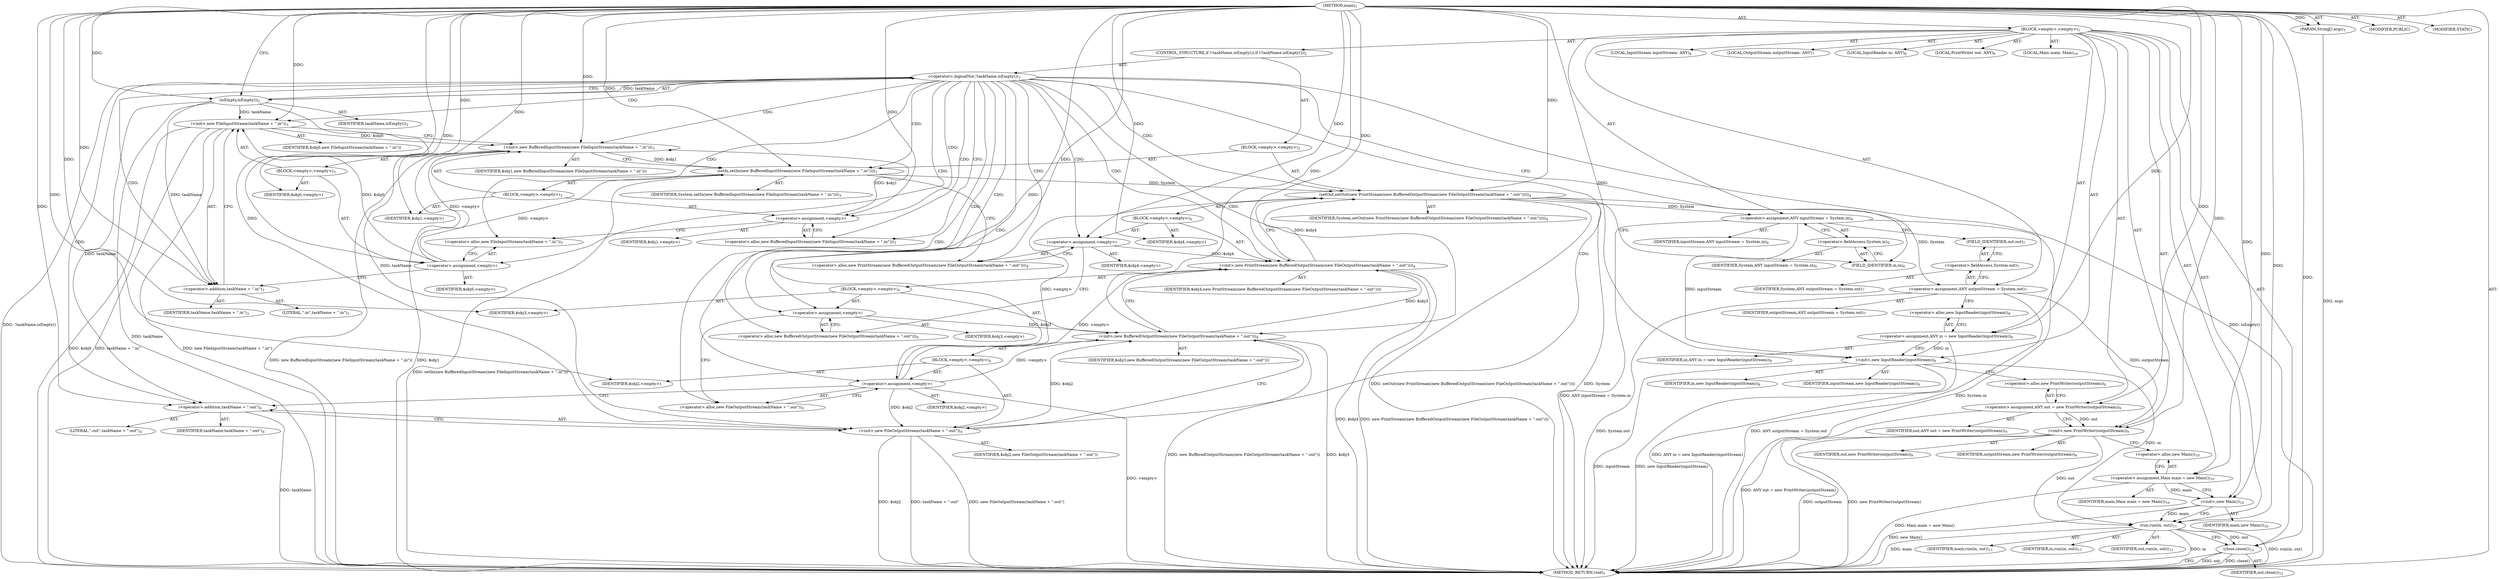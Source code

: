 digraph "main" {  
"23" [label = <(METHOD,main)<SUB>1</SUB>> ]
"24" [label = <(PARAM,String[] args)<SUB>1</SUB>> ]
"25" [label = <(BLOCK,&lt;empty&gt;,&lt;empty&gt;)<SUB>1</SUB>> ]
"26" [label = <(CONTROL_STRUCTURE,if (!taskName.isEmpty()),if (!taskName.isEmpty()))<SUB>2</SUB>> ]
"27" [label = <(&lt;operator&gt;.logicalNot,!taskName.isEmpty())<SUB>2</SUB>> ]
"28" [label = <(isEmpty,isEmpty())<SUB>2</SUB>> ]
"29" [label = <(IDENTIFIER,taskName,isEmpty())<SUB>2</SUB>> ]
"30" [label = <(BLOCK,&lt;empty&gt;,&lt;empty&gt;)<SUB>2</SUB>> ]
"31" [label = <(setIn,setIn(new BufferedInputStream(new FileInputStream(taskName + &quot;.in&quot;))))<SUB>3</SUB>> ]
"32" [label = <(IDENTIFIER,System,setIn(new BufferedInputStream(new FileInputStream(taskName + &quot;.in&quot;))))<SUB>3</SUB>> ]
"33" [label = <(BLOCK,&lt;empty&gt;,&lt;empty&gt;)<SUB>3</SUB>> ]
"34" [label = <(&lt;operator&gt;.assignment,&lt;empty&gt;)> ]
"35" [label = <(IDENTIFIER,$obj1,&lt;empty&gt;)> ]
"36" [label = <(&lt;operator&gt;.alloc,new BufferedInputStream(new FileInputStream(taskName + &quot;.in&quot;)))<SUB>3</SUB>> ]
"37" [label = <(&lt;init&gt;,new BufferedInputStream(new FileInputStream(taskName + &quot;.in&quot;)))<SUB>3</SUB>> ]
"38" [label = <(IDENTIFIER,$obj1,new BufferedInputStream(new FileInputStream(taskName + &quot;.in&quot;)))> ]
"39" [label = <(BLOCK,&lt;empty&gt;,&lt;empty&gt;)<SUB>3</SUB>> ]
"40" [label = <(&lt;operator&gt;.assignment,&lt;empty&gt;)> ]
"41" [label = <(IDENTIFIER,$obj0,&lt;empty&gt;)> ]
"42" [label = <(&lt;operator&gt;.alloc,new FileInputStream(taskName + &quot;.in&quot;))<SUB>3</SUB>> ]
"43" [label = <(&lt;init&gt;,new FileInputStream(taskName + &quot;.in&quot;))<SUB>3</SUB>> ]
"44" [label = <(IDENTIFIER,$obj0,new FileInputStream(taskName + &quot;.in&quot;))> ]
"45" [label = <(&lt;operator&gt;.addition,taskName + &quot;.in&quot;)<SUB>3</SUB>> ]
"46" [label = <(IDENTIFIER,taskName,taskName + &quot;.in&quot;)<SUB>3</SUB>> ]
"47" [label = <(LITERAL,&quot;.in&quot;,taskName + &quot;.in&quot;)<SUB>3</SUB>> ]
"48" [label = <(IDENTIFIER,$obj0,&lt;empty&gt;)> ]
"49" [label = <(IDENTIFIER,$obj1,&lt;empty&gt;)> ]
"50" [label = <(setOut,setOut(new PrintStream(new BufferedOutputStream(new FileOutputStream(taskName + &quot;.out&quot;)))))<SUB>4</SUB>> ]
"51" [label = <(IDENTIFIER,System,setOut(new PrintStream(new BufferedOutputStream(new FileOutputStream(taskName + &quot;.out&quot;)))))<SUB>4</SUB>> ]
"52" [label = <(BLOCK,&lt;empty&gt;,&lt;empty&gt;)<SUB>4</SUB>> ]
"53" [label = <(&lt;operator&gt;.assignment,&lt;empty&gt;)> ]
"54" [label = <(IDENTIFIER,$obj4,&lt;empty&gt;)> ]
"55" [label = <(&lt;operator&gt;.alloc,new PrintStream(new BufferedOutputStream(new FileOutputStream(taskName + &quot;.out&quot;))))<SUB>4</SUB>> ]
"56" [label = <(&lt;init&gt;,new PrintStream(new BufferedOutputStream(new FileOutputStream(taskName + &quot;.out&quot;))))<SUB>4</SUB>> ]
"57" [label = <(IDENTIFIER,$obj4,new PrintStream(new BufferedOutputStream(new FileOutputStream(taskName + &quot;.out&quot;))))> ]
"58" [label = <(BLOCK,&lt;empty&gt;,&lt;empty&gt;)<SUB>4</SUB>> ]
"59" [label = <(&lt;operator&gt;.assignment,&lt;empty&gt;)> ]
"60" [label = <(IDENTIFIER,$obj3,&lt;empty&gt;)> ]
"61" [label = <(&lt;operator&gt;.alloc,new BufferedOutputStream(new FileOutputStream(taskName + &quot;.out&quot;)))<SUB>4</SUB>> ]
"62" [label = <(&lt;init&gt;,new BufferedOutputStream(new FileOutputStream(taskName + &quot;.out&quot;)))<SUB>4</SUB>> ]
"63" [label = <(IDENTIFIER,$obj3,new BufferedOutputStream(new FileOutputStream(taskName + &quot;.out&quot;)))> ]
"64" [label = <(BLOCK,&lt;empty&gt;,&lt;empty&gt;)<SUB>4</SUB>> ]
"65" [label = <(&lt;operator&gt;.assignment,&lt;empty&gt;)> ]
"66" [label = <(IDENTIFIER,$obj2,&lt;empty&gt;)> ]
"67" [label = <(&lt;operator&gt;.alloc,new FileOutputStream(taskName + &quot;.out&quot;))<SUB>4</SUB>> ]
"68" [label = <(&lt;init&gt;,new FileOutputStream(taskName + &quot;.out&quot;))<SUB>4</SUB>> ]
"69" [label = <(IDENTIFIER,$obj2,new FileOutputStream(taskName + &quot;.out&quot;))> ]
"70" [label = <(&lt;operator&gt;.addition,taskName + &quot;.out&quot;)<SUB>4</SUB>> ]
"71" [label = <(IDENTIFIER,taskName,taskName + &quot;.out&quot;)<SUB>4</SUB>> ]
"72" [label = <(LITERAL,&quot;.out&quot;,taskName + &quot;.out&quot;)<SUB>4</SUB>> ]
"73" [label = <(IDENTIFIER,$obj2,&lt;empty&gt;)> ]
"74" [label = <(IDENTIFIER,$obj3,&lt;empty&gt;)> ]
"75" [label = <(IDENTIFIER,$obj4,&lt;empty&gt;)> ]
"76" [label = <(LOCAL,InputStream inputStream: ANY)<SUB>6</SUB>> ]
"77" [label = <(&lt;operator&gt;.assignment,ANY inputStream = System.in)<SUB>6</SUB>> ]
"78" [label = <(IDENTIFIER,inputStream,ANY inputStream = System.in)<SUB>6</SUB>> ]
"79" [label = <(&lt;operator&gt;.fieldAccess,System.in)<SUB>6</SUB>> ]
"80" [label = <(IDENTIFIER,System,ANY inputStream = System.in)<SUB>6</SUB>> ]
"81" [label = <(FIELD_IDENTIFIER,in,in)<SUB>6</SUB>> ]
"82" [label = <(LOCAL,OutputStream outputStream: ANY)<SUB>7</SUB>> ]
"83" [label = <(&lt;operator&gt;.assignment,ANY outputStream = System.out)<SUB>7</SUB>> ]
"84" [label = <(IDENTIFIER,outputStream,ANY outputStream = System.out)<SUB>7</SUB>> ]
"85" [label = <(&lt;operator&gt;.fieldAccess,System.out)<SUB>7</SUB>> ]
"86" [label = <(IDENTIFIER,System,ANY outputStream = System.out)<SUB>7</SUB>> ]
"87" [label = <(FIELD_IDENTIFIER,out,out)<SUB>7</SUB>> ]
"4" [label = <(LOCAL,InputReader in: ANY)<SUB>8</SUB>> ]
"88" [label = <(&lt;operator&gt;.assignment,ANY in = new InputReader(inputStream))<SUB>8</SUB>> ]
"89" [label = <(IDENTIFIER,in,ANY in = new InputReader(inputStream))<SUB>8</SUB>> ]
"90" [label = <(&lt;operator&gt;.alloc,new InputReader(inputStream))<SUB>8</SUB>> ]
"91" [label = <(&lt;init&gt;,new InputReader(inputStream))<SUB>8</SUB>> ]
"3" [label = <(IDENTIFIER,in,new InputReader(inputStream))<SUB>8</SUB>> ]
"92" [label = <(IDENTIFIER,inputStream,new InputReader(inputStream))<SUB>8</SUB>> ]
"6" [label = <(LOCAL,PrintWriter out: ANY)<SUB>9</SUB>> ]
"93" [label = <(&lt;operator&gt;.assignment,ANY out = new PrintWriter(outputStream))<SUB>9</SUB>> ]
"94" [label = <(IDENTIFIER,out,ANY out = new PrintWriter(outputStream))<SUB>9</SUB>> ]
"95" [label = <(&lt;operator&gt;.alloc,new PrintWriter(outputStream))<SUB>9</SUB>> ]
"96" [label = <(&lt;init&gt;,new PrintWriter(outputStream))<SUB>9</SUB>> ]
"5" [label = <(IDENTIFIER,out,new PrintWriter(outputStream))<SUB>9</SUB>> ]
"97" [label = <(IDENTIFIER,outputStream,new PrintWriter(outputStream))<SUB>9</SUB>> ]
"8" [label = <(LOCAL,Main main: Main)<SUB>10</SUB>> ]
"98" [label = <(&lt;operator&gt;.assignment,Main main = new Main())<SUB>10</SUB>> ]
"99" [label = <(IDENTIFIER,main,Main main = new Main())<SUB>10</SUB>> ]
"100" [label = <(&lt;operator&gt;.alloc,new Main())<SUB>10</SUB>> ]
"101" [label = <(&lt;init&gt;,new Main())<SUB>10</SUB>> ]
"7" [label = <(IDENTIFIER,main,new Main())<SUB>10</SUB>> ]
"102" [label = <(run,run(in, out))<SUB>11</SUB>> ]
"103" [label = <(IDENTIFIER,main,run(in, out))<SUB>11</SUB>> ]
"104" [label = <(IDENTIFIER,in,run(in, out))<SUB>11</SUB>> ]
"105" [label = <(IDENTIFIER,out,run(in, out))<SUB>11</SUB>> ]
"106" [label = <(close,close())<SUB>12</SUB>> ]
"107" [label = <(IDENTIFIER,out,close())<SUB>12</SUB>> ]
"108" [label = <(MODIFIER,PUBLIC)> ]
"109" [label = <(MODIFIER,STATIC)> ]
"110" [label = <(METHOD_RETURN,void)<SUB>1</SUB>> ]
  "23" -> "24"  [ label = "AST: "] 
  "23" -> "25"  [ label = "AST: "] 
  "23" -> "108"  [ label = "AST: "] 
  "23" -> "109"  [ label = "AST: "] 
  "23" -> "110"  [ label = "AST: "] 
  "25" -> "26"  [ label = "AST: "] 
  "25" -> "76"  [ label = "AST: "] 
  "25" -> "77"  [ label = "AST: "] 
  "25" -> "82"  [ label = "AST: "] 
  "25" -> "83"  [ label = "AST: "] 
  "25" -> "4"  [ label = "AST: "] 
  "25" -> "88"  [ label = "AST: "] 
  "25" -> "91"  [ label = "AST: "] 
  "25" -> "6"  [ label = "AST: "] 
  "25" -> "93"  [ label = "AST: "] 
  "25" -> "96"  [ label = "AST: "] 
  "25" -> "8"  [ label = "AST: "] 
  "25" -> "98"  [ label = "AST: "] 
  "25" -> "101"  [ label = "AST: "] 
  "25" -> "102"  [ label = "AST: "] 
  "25" -> "106"  [ label = "AST: "] 
  "26" -> "27"  [ label = "AST: "] 
  "26" -> "30"  [ label = "AST: "] 
  "27" -> "28"  [ label = "AST: "] 
  "28" -> "29"  [ label = "AST: "] 
  "30" -> "31"  [ label = "AST: "] 
  "30" -> "50"  [ label = "AST: "] 
  "31" -> "32"  [ label = "AST: "] 
  "31" -> "33"  [ label = "AST: "] 
  "33" -> "34"  [ label = "AST: "] 
  "33" -> "37"  [ label = "AST: "] 
  "33" -> "49"  [ label = "AST: "] 
  "34" -> "35"  [ label = "AST: "] 
  "34" -> "36"  [ label = "AST: "] 
  "37" -> "38"  [ label = "AST: "] 
  "37" -> "39"  [ label = "AST: "] 
  "39" -> "40"  [ label = "AST: "] 
  "39" -> "43"  [ label = "AST: "] 
  "39" -> "48"  [ label = "AST: "] 
  "40" -> "41"  [ label = "AST: "] 
  "40" -> "42"  [ label = "AST: "] 
  "43" -> "44"  [ label = "AST: "] 
  "43" -> "45"  [ label = "AST: "] 
  "45" -> "46"  [ label = "AST: "] 
  "45" -> "47"  [ label = "AST: "] 
  "50" -> "51"  [ label = "AST: "] 
  "50" -> "52"  [ label = "AST: "] 
  "52" -> "53"  [ label = "AST: "] 
  "52" -> "56"  [ label = "AST: "] 
  "52" -> "75"  [ label = "AST: "] 
  "53" -> "54"  [ label = "AST: "] 
  "53" -> "55"  [ label = "AST: "] 
  "56" -> "57"  [ label = "AST: "] 
  "56" -> "58"  [ label = "AST: "] 
  "58" -> "59"  [ label = "AST: "] 
  "58" -> "62"  [ label = "AST: "] 
  "58" -> "74"  [ label = "AST: "] 
  "59" -> "60"  [ label = "AST: "] 
  "59" -> "61"  [ label = "AST: "] 
  "62" -> "63"  [ label = "AST: "] 
  "62" -> "64"  [ label = "AST: "] 
  "64" -> "65"  [ label = "AST: "] 
  "64" -> "68"  [ label = "AST: "] 
  "64" -> "73"  [ label = "AST: "] 
  "65" -> "66"  [ label = "AST: "] 
  "65" -> "67"  [ label = "AST: "] 
  "68" -> "69"  [ label = "AST: "] 
  "68" -> "70"  [ label = "AST: "] 
  "70" -> "71"  [ label = "AST: "] 
  "70" -> "72"  [ label = "AST: "] 
  "77" -> "78"  [ label = "AST: "] 
  "77" -> "79"  [ label = "AST: "] 
  "79" -> "80"  [ label = "AST: "] 
  "79" -> "81"  [ label = "AST: "] 
  "83" -> "84"  [ label = "AST: "] 
  "83" -> "85"  [ label = "AST: "] 
  "85" -> "86"  [ label = "AST: "] 
  "85" -> "87"  [ label = "AST: "] 
  "88" -> "89"  [ label = "AST: "] 
  "88" -> "90"  [ label = "AST: "] 
  "91" -> "3"  [ label = "AST: "] 
  "91" -> "92"  [ label = "AST: "] 
  "93" -> "94"  [ label = "AST: "] 
  "93" -> "95"  [ label = "AST: "] 
  "96" -> "5"  [ label = "AST: "] 
  "96" -> "97"  [ label = "AST: "] 
  "98" -> "99"  [ label = "AST: "] 
  "98" -> "100"  [ label = "AST: "] 
  "101" -> "7"  [ label = "AST: "] 
  "102" -> "103"  [ label = "AST: "] 
  "102" -> "104"  [ label = "AST: "] 
  "102" -> "105"  [ label = "AST: "] 
  "106" -> "107"  [ label = "AST: "] 
  "77" -> "87"  [ label = "CFG: "] 
  "83" -> "90"  [ label = "CFG: "] 
  "88" -> "91"  [ label = "CFG: "] 
  "91" -> "95"  [ label = "CFG: "] 
  "93" -> "96"  [ label = "CFG: "] 
  "96" -> "100"  [ label = "CFG: "] 
  "98" -> "101"  [ label = "CFG: "] 
  "101" -> "102"  [ label = "CFG: "] 
  "102" -> "106"  [ label = "CFG: "] 
  "106" -> "110"  [ label = "CFG: "] 
  "27" -> "36"  [ label = "CFG: "] 
  "27" -> "81"  [ label = "CFG: "] 
  "79" -> "77"  [ label = "CFG: "] 
  "85" -> "83"  [ label = "CFG: "] 
  "90" -> "88"  [ label = "CFG: "] 
  "95" -> "93"  [ label = "CFG: "] 
  "100" -> "98"  [ label = "CFG: "] 
  "28" -> "27"  [ label = "CFG: "] 
  "31" -> "55"  [ label = "CFG: "] 
  "50" -> "81"  [ label = "CFG: "] 
  "81" -> "79"  [ label = "CFG: "] 
  "87" -> "85"  [ label = "CFG: "] 
  "34" -> "42"  [ label = "CFG: "] 
  "37" -> "31"  [ label = "CFG: "] 
  "53" -> "61"  [ label = "CFG: "] 
  "56" -> "50"  [ label = "CFG: "] 
  "36" -> "34"  [ label = "CFG: "] 
  "55" -> "53"  [ label = "CFG: "] 
  "40" -> "45"  [ label = "CFG: "] 
  "43" -> "37"  [ label = "CFG: "] 
  "59" -> "67"  [ label = "CFG: "] 
  "62" -> "56"  [ label = "CFG: "] 
  "42" -> "40"  [ label = "CFG: "] 
  "45" -> "43"  [ label = "CFG: "] 
  "61" -> "59"  [ label = "CFG: "] 
  "65" -> "70"  [ label = "CFG: "] 
  "68" -> "62"  [ label = "CFG: "] 
  "67" -> "65"  [ label = "CFG: "] 
  "70" -> "68"  [ label = "CFG: "] 
  "23" -> "28"  [ label = "CFG: "] 
  "24" -> "110"  [ label = "DDG: args"] 
  "28" -> "110"  [ label = "DDG: taskName"] 
  "27" -> "110"  [ label = "DDG: isEmpty()"] 
  "27" -> "110"  [ label = "DDG: !taskName.isEmpty()"] 
  "37" -> "110"  [ label = "DDG: $obj1"] 
  "43" -> "110"  [ label = "DDG: $obj0"] 
  "43" -> "110"  [ label = "DDG: taskName + &quot;.in&quot;"] 
  "43" -> "110"  [ label = "DDG: new FileInputStream(taskName + &quot;.in&quot;)"] 
  "37" -> "110"  [ label = "DDG: new BufferedInputStream(new FileInputStream(taskName + &quot;.in&quot;))"] 
  "31" -> "110"  [ label = "DDG: setIn(new BufferedInputStream(new FileInputStream(taskName + &quot;.in&quot;)))"] 
  "50" -> "110"  [ label = "DDG: System"] 
  "56" -> "110"  [ label = "DDG: $obj4"] 
  "62" -> "110"  [ label = "DDG: $obj3"] 
  "65" -> "110"  [ label = "DDG: &lt;empty&gt;"] 
  "68" -> "110"  [ label = "DDG: $obj2"] 
  "70" -> "110"  [ label = "DDG: taskName"] 
  "68" -> "110"  [ label = "DDG: taskName + &quot;.out&quot;"] 
  "68" -> "110"  [ label = "DDG: new FileOutputStream(taskName + &quot;.out&quot;)"] 
  "62" -> "110"  [ label = "DDG: new BufferedOutputStream(new FileOutputStream(taskName + &quot;.out&quot;))"] 
  "56" -> "110"  [ label = "DDG: new PrintStream(new BufferedOutputStream(new FileOutputStream(taskName + &quot;.out&quot;)))"] 
  "50" -> "110"  [ label = "DDG: setOut(new PrintStream(new BufferedOutputStream(new FileOutputStream(taskName + &quot;.out&quot;))))"] 
  "77" -> "110"  [ label = "DDG: System.in"] 
  "77" -> "110"  [ label = "DDG: ANY inputStream = System.in"] 
  "83" -> "110"  [ label = "DDG: System.out"] 
  "83" -> "110"  [ label = "DDG: ANY outputStream = System.out"] 
  "88" -> "110"  [ label = "DDG: ANY in = new InputReader(inputStream)"] 
  "91" -> "110"  [ label = "DDG: inputStream"] 
  "91" -> "110"  [ label = "DDG: new InputReader(inputStream)"] 
  "93" -> "110"  [ label = "DDG: ANY out = new PrintWriter(outputStream)"] 
  "96" -> "110"  [ label = "DDG: outputStream"] 
  "96" -> "110"  [ label = "DDG: new PrintWriter(outputStream)"] 
  "98" -> "110"  [ label = "DDG: Main main = new Main()"] 
  "101" -> "110"  [ label = "DDG: new Main()"] 
  "102" -> "110"  [ label = "DDG: main"] 
  "102" -> "110"  [ label = "DDG: in"] 
  "102" -> "110"  [ label = "DDG: run(in, out)"] 
  "106" -> "110"  [ label = "DDG: out"] 
  "106" -> "110"  [ label = "DDG: close()"] 
  "23" -> "24"  [ label = "DDG: "] 
  "50" -> "77"  [ label = "DDG: System"] 
  "50" -> "83"  [ label = "DDG: System"] 
  "23" -> "88"  [ label = "DDG: "] 
  "23" -> "93"  [ label = "DDG: "] 
  "23" -> "98"  [ label = "DDG: "] 
  "88" -> "91"  [ label = "DDG: in"] 
  "23" -> "91"  [ label = "DDG: "] 
  "77" -> "91"  [ label = "DDG: inputStream"] 
  "93" -> "96"  [ label = "DDG: out"] 
  "23" -> "96"  [ label = "DDG: "] 
  "83" -> "96"  [ label = "DDG: outputStream"] 
  "98" -> "101"  [ label = "DDG: main"] 
  "23" -> "101"  [ label = "DDG: "] 
  "101" -> "102"  [ label = "DDG: main"] 
  "23" -> "102"  [ label = "DDG: "] 
  "91" -> "102"  [ label = "DDG: in"] 
  "96" -> "102"  [ label = "DDG: out"] 
  "102" -> "106"  [ label = "DDG: out"] 
  "23" -> "106"  [ label = "DDG: "] 
  "28" -> "27"  [ label = "DDG: taskName"] 
  "23" -> "28"  [ label = "DDG: "] 
  "23" -> "31"  [ label = "DDG: "] 
  "40" -> "31"  [ label = "DDG: &lt;empty&gt;"] 
  "37" -> "31"  [ label = "DDG: $obj1"] 
  "31" -> "50"  [ label = "DDG: System"] 
  "23" -> "50"  [ label = "DDG: "] 
  "65" -> "50"  [ label = "DDG: &lt;empty&gt;"] 
  "56" -> "50"  [ label = "DDG: $obj4"] 
  "23" -> "34"  [ label = "DDG: "] 
  "23" -> "49"  [ label = "DDG: "] 
  "23" -> "53"  [ label = "DDG: "] 
  "23" -> "75"  [ label = "DDG: "] 
  "34" -> "37"  [ label = "DDG: $obj1"] 
  "23" -> "37"  [ label = "DDG: "] 
  "40" -> "37"  [ label = "DDG: &lt;empty&gt;"] 
  "43" -> "37"  [ label = "DDG: $obj0"] 
  "53" -> "56"  [ label = "DDG: $obj4"] 
  "23" -> "56"  [ label = "DDG: "] 
  "65" -> "56"  [ label = "DDG: &lt;empty&gt;"] 
  "62" -> "56"  [ label = "DDG: $obj3"] 
  "23" -> "40"  [ label = "DDG: "] 
  "23" -> "48"  [ label = "DDG: "] 
  "23" -> "59"  [ label = "DDG: "] 
  "23" -> "74"  [ label = "DDG: "] 
  "40" -> "43"  [ label = "DDG: $obj0"] 
  "23" -> "43"  [ label = "DDG: "] 
  "28" -> "43"  [ label = "DDG: taskName"] 
  "59" -> "62"  [ label = "DDG: $obj3"] 
  "23" -> "62"  [ label = "DDG: "] 
  "65" -> "62"  [ label = "DDG: &lt;empty&gt;"] 
  "68" -> "62"  [ label = "DDG: $obj2"] 
  "28" -> "45"  [ label = "DDG: taskName"] 
  "23" -> "45"  [ label = "DDG: "] 
  "23" -> "65"  [ label = "DDG: "] 
  "23" -> "73"  [ label = "DDG: "] 
  "65" -> "68"  [ label = "DDG: $obj2"] 
  "23" -> "68"  [ label = "DDG: "] 
  "28" -> "68"  [ label = "DDG: taskName"] 
  "23" -> "70"  [ label = "DDG: "] 
  "28" -> "70"  [ label = "DDG: taskName"] 
  "27" -> "34"  [ label = "CDG: "] 
  "27" -> "68"  [ label = "CDG: "] 
  "27" -> "61"  [ label = "CDG: "] 
  "27" -> "42"  [ label = "CDG: "] 
  "27" -> "36"  [ label = "CDG: "] 
  "27" -> "37"  [ label = "CDG: "] 
  "27" -> "53"  [ label = "CDG: "] 
  "27" -> "56"  [ label = "CDG: "] 
  "27" -> "67"  [ label = "CDG: "] 
  "27" -> "70"  [ label = "CDG: "] 
  "27" -> "45"  [ label = "CDG: "] 
  "27" -> "40"  [ label = "CDG: "] 
  "27" -> "65"  [ label = "CDG: "] 
  "27" -> "50"  [ label = "CDG: "] 
  "27" -> "59"  [ label = "CDG: "] 
  "27" -> "55"  [ label = "CDG: "] 
  "27" -> "62"  [ label = "CDG: "] 
  "27" -> "31"  [ label = "CDG: "] 
  "27" -> "43"  [ label = "CDG: "] 
}
